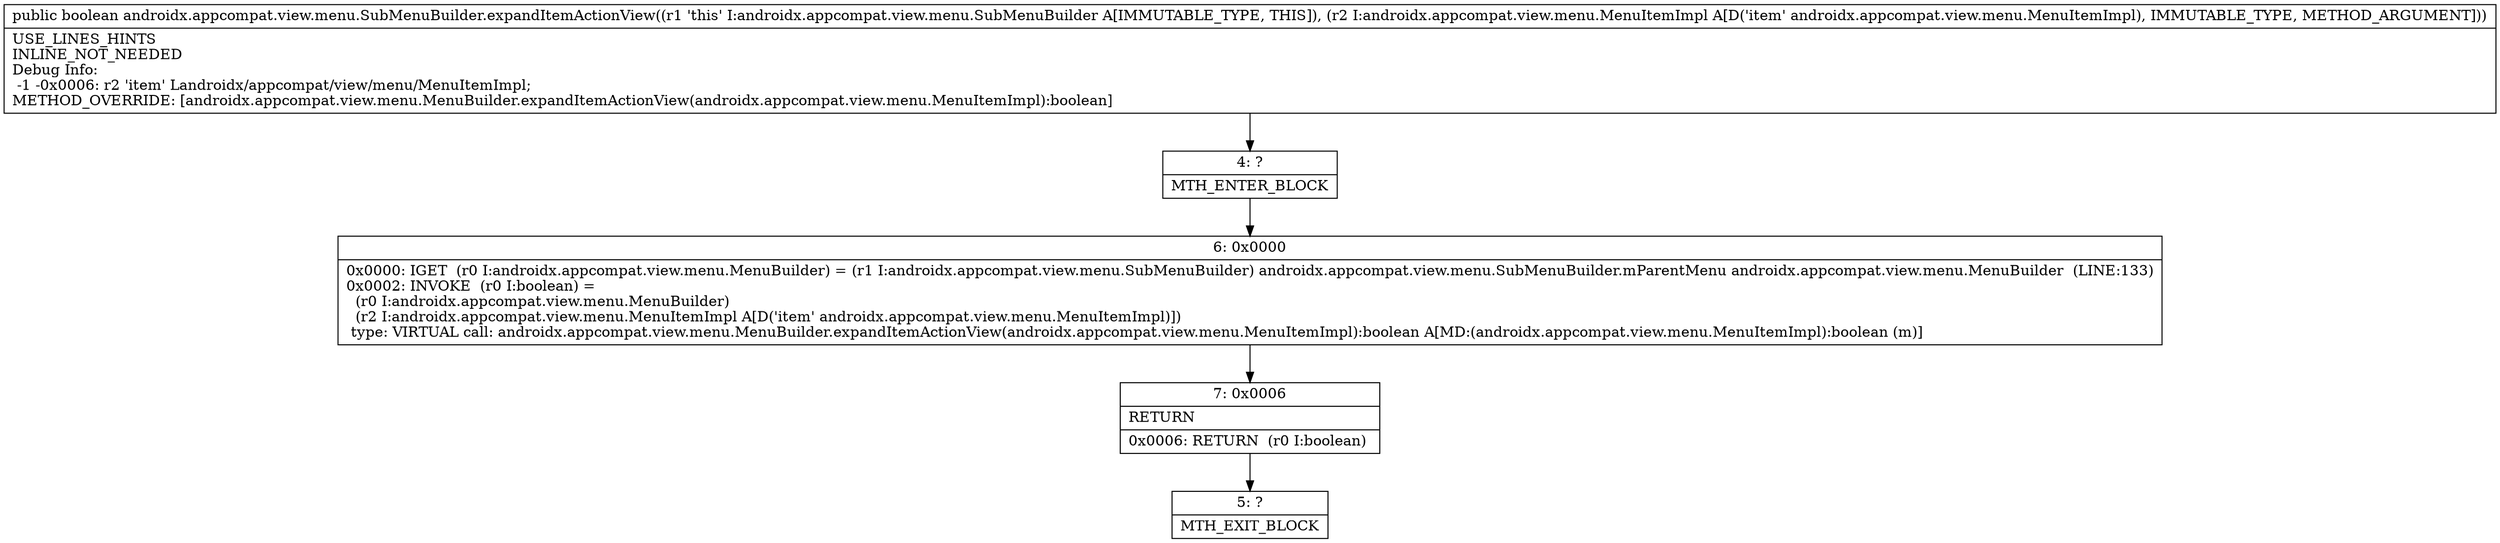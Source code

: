 digraph "CFG forandroidx.appcompat.view.menu.SubMenuBuilder.expandItemActionView(Landroidx\/appcompat\/view\/menu\/MenuItemImpl;)Z" {
Node_4 [shape=record,label="{4\:\ ?|MTH_ENTER_BLOCK\l}"];
Node_6 [shape=record,label="{6\:\ 0x0000|0x0000: IGET  (r0 I:androidx.appcompat.view.menu.MenuBuilder) = (r1 I:androidx.appcompat.view.menu.SubMenuBuilder) androidx.appcompat.view.menu.SubMenuBuilder.mParentMenu androidx.appcompat.view.menu.MenuBuilder  (LINE:133)\l0x0002: INVOKE  (r0 I:boolean) = \l  (r0 I:androidx.appcompat.view.menu.MenuBuilder)\l  (r2 I:androidx.appcompat.view.menu.MenuItemImpl A[D('item' androidx.appcompat.view.menu.MenuItemImpl)])\l type: VIRTUAL call: androidx.appcompat.view.menu.MenuBuilder.expandItemActionView(androidx.appcompat.view.menu.MenuItemImpl):boolean A[MD:(androidx.appcompat.view.menu.MenuItemImpl):boolean (m)]\l}"];
Node_7 [shape=record,label="{7\:\ 0x0006|RETURN\l|0x0006: RETURN  (r0 I:boolean) \l}"];
Node_5 [shape=record,label="{5\:\ ?|MTH_EXIT_BLOCK\l}"];
MethodNode[shape=record,label="{public boolean androidx.appcompat.view.menu.SubMenuBuilder.expandItemActionView((r1 'this' I:androidx.appcompat.view.menu.SubMenuBuilder A[IMMUTABLE_TYPE, THIS]), (r2 I:androidx.appcompat.view.menu.MenuItemImpl A[D('item' androidx.appcompat.view.menu.MenuItemImpl), IMMUTABLE_TYPE, METHOD_ARGUMENT]))  | USE_LINES_HINTS\lINLINE_NOT_NEEDED\lDebug Info:\l  \-1 \-0x0006: r2 'item' Landroidx\/appcompat\/view\/menu\/MenuItemImpl;\lMETHOD_OVERRIDE: [androidx.appcompat.view.menu.MenuBuilder.expandItemActionView(androidx.appcompat.view.menu.MenuItemImpl):boolean]\l}"];
MethodNode -> Node_4;Node_4 -> Node_6;
Node_6 -> Node_7;
Node_7 -> Node_5;
}

